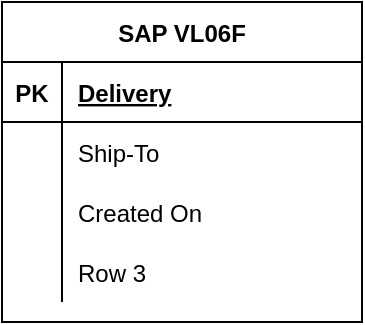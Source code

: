 <mxfile version="15.9.4" type="github"><diagram id="O4ORDMd0Q8cSX0IU2_s9" name="Page-1"><mxGraphModel dx="1038" dy="579" grid="1" gridSize="10" guides="1" tooltips="1" connect="1" arrows="1" fold="1" page="1" pageScale="1" pageWidth="827" pageHeight="1169" math="0" shadow="0"><root><mxCell id="0"/><mxCell id="1" parent="0"/><mxCell id="Nt8b-4qLEhDOqm-qVYY1-18" value="SAP VL06F" style="shape=table;startSize=30;container=1;collapsible=1;childLayout=tableLayout;fixedRows=1;rowLines=0;fontStyle=1;align=center;resizeLast=1;" vertex="1" parent="1"><mxGeometry x="70" y="50" width="180" height="160" as="geometry"/></mxCell><mxCell id="Nt8b-4qLEhDOqm-qVYY1-19" value="" style="shape=partialRectangle;collapsible=0;dropTarget=0;pointerEvents=0;fillColor=none;top=0;left=0;bottom=1;right=0;points=[[0,0.5],[1,0.5]];portConstraint=eastwest;" vertex="1" parent="Nt8b-4qLEhDOqm-qVYY1-18"><mxGeometry y="30" width="180" height="30" as="geometry"/></mxCell><mxCell id="Nt8b-4qLEhDOqm-qVYY1-20" value="PK" style="shape=partialRectangle;connectable=0;fillColor=none;top=0;left=0;bottom=0;right=0;fontStyle=1;overflow=hidden;" vertex="1" parent="Nt8b-4qLEhDOqm-qVYY1-19"><mxGeometry width="30" height="30" as="geometry"><mxRectangle width="30" height="30" as="alternateBounds"/></mxGeometry></mxCell><mxCell id="Nt8b-4qLEhDOqm-qVYY1-21" value="Delivery" style="shape=partialRectangle;connectable=0;fillColor=none;top=0;left=0;bottom=0;right=0;align=left;spacingLeft=6;fontStyle=5;overflow=hidden;" vertex="1" parent="Nt8b-4qLEhDOqm-qVYY1-19"><mxGeometry x="30" width="150" height="30" as="geometry"><mxRectangle width="150" height="30" as="alternateBounds"/></mxGeometry></mxCell><mxCell id="Nt8b-4qLEhDOqm-qVYY1-22" value="" style="shape=partialRectangle;collapsible=0;dropTarget=0;pointerEvents=0;fillColor=none;top=0;left=0;bottom=0;right=0;points=[[0,0.5],[1,0.5]];portConstraint=eastwest;" vertex="1" parent="Nt8b-4qLEhDOqm-qVYY1-18"><mxGeometry y="60" width="180" height="30" as="geometry"/></mxCell><mxCell id="Nt8b-4qLEhDOqm-qVYY1-23" value="" style="shape=partialRectangle;connectable=0;fillColor=none;top=0;left=0;bottom=0;right=0;editable=1;overflow=hidden;" vertex="1" parent="Nt8b-4qLEhDOqm-qVYY1-22"><mxGeometry width="30" height="30" as="geometry"><mxRectangle width="30" height="30" as="alternateBounds"/></mxGeometry></mxCell><mxCell id="Nt8b-4qLEhDOqm-qVYY1-24" value="Ship-To" style="shape=partialRectangle;connectable=0;fillColor=none;top=0;left=0;bottom=0;right=0;align=left;spacingLeft=6;overflow=hidden;" vertex="1" parent="Nt8b-4qLEhDOqm-qVYY1-22"><mxGeometry x="30" width="150" height="30" as="geometry"><mxRectangle width="150" height="30" as="alternateBounds"/></mxGeometry></mxCell><mxCell id="Nt8b-4qLEhDOqm-qVYY1-25" value="" style="shape=partialRectangle;collapsible=0;dropTarget=0;pointerEvents=0;fillColor=none;top=0;left=0;bottom=0;right=0;points=[[0,0.5],[1,0.5]];portConstraint=eastwest;" vertex="1" parent="Nt8b-4qLEhDOqm-qVYY1-18"><mxGeometry y="90" width="180" height="30" as="geometry"/></mxCell><mxCell id="Nt8b-4qLEhDOqm-qVYY1-26" value="" style="shape=partialRectangle;connectable=0;fillColor=none;top=0;left=0;bottom=0;right=0;editable=1;overflow=hidden;" vertex="1" parent="Nt8b-4qLEhDOqm-qVYY1-25"><mxGeometry width="30" height="30" as="geometry"><mxRectangle width="30" height="30" as="alternateBounds"/></mxGeometry></mxCell><mxCell id="Nt8b-4qLEhDOqm-qVYY1-27" value="Created On" style="shape=partialRectangle;connectable=0;fillColor=none;top=0;left=0;bottom=0;right=0;align=left;spacingLeft=6;overflow=hidden;" vertex="1" parent="Nt8b-4qLEhDOqm-qVYY1-25"><mxGeometry x="30" width="150" height="30" as="geometry"><mxRectangle width="150" height="30" as="alternateBounds"/></mxGeometry></mxCell><mxCell id="Nt8b-4qLEhDOqm-qVYY1-28" value="" style="shape=partialRectangle;collapsible=0;dropTarget=0;pointerEvents=0;fillColor=none;top=0;left=0;bottom=0;right=0;points=[[0,0.5],[1,0.5]];portConstraint=eastwest;" vertex="1" parent="Nt8b-4qLEhDOqm-qVYY1-18"><mxGeometry y="120" width="180" height="30" as="geometry"/></mxCell><mxCell id="Nt8b-4qLEhDOqm-qVYY1-29" value="" style="shape=partialRectangle;connectable=0;fillColor=none;top=0;left=0;bottom=0;right=0;editable=1;overflow=hidden;" vertex="1" parent="Nt8b-4qLEhDOqm-qVYY1-28"><mxGeometry width="30" height="30" as="geometry"><mxRectangle width="30" height="30" as="alternateBounds"/></mxGeometry></mxCell><mxCell id="Nt8b-4qLEhDOqm-qVYY1-30" value="Row 3" style="shape=partialRectangle;connectable=0;fillColor=none;top=0;left=0;bottom=0;right=0;align=left;spacingLeft=6;overflow=hidden;" vertex="1" parent="Nt8b-4qLEhDOqm-qVYY1-28"><mxGeometry x="30" width="150" height="30" as="geometry"><mxRectangle width="150" height="30" as="alternateBounds"/></mxGeometry></mxCell></root></mxGraphModel></diagram></mxfile>